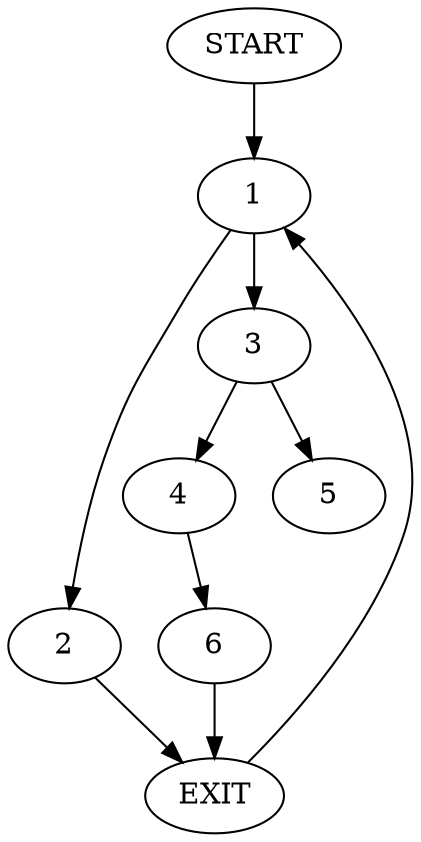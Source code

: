 digraph { 
0 [label="START"];
1;
2;
3;
4;
5;
6;
7[label="EXIT"];
0 -> 1;
1 -> 2;
1 -> 3;
2 -> 7;
3 -> 4;
3 -> 5;
4 -> 6;
6 -> 7;
7 -> 1;
}